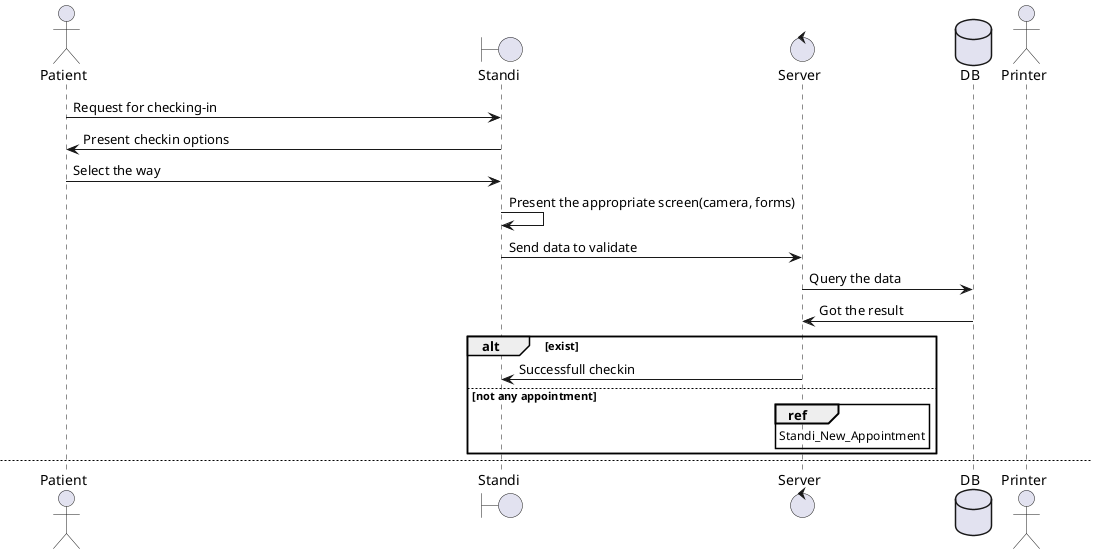 @startuml Checkin

actor Patient as p
boundary Standi as s
control Server as sv
database DB as db
actor Printer as pr

p -> s : Request for checking-in
s -> p : Present checkin options
p -> s : Select the way
s -> s : Present the appropriate screen(camera, forms)
s -> sv : Send data to validate
sv -> db : Query the data
db -> sv : Got the result
alt exist
    sv -> s : Successfull checkin
else not any appointment
    ref over sv : Standi_New_Appointment
end

newpage Standi_New_Appointment

p -> s : Book a new appointment
s -> p : As for presenting the ID Cards
p -> s : Put the cards tothe designated position on the standi machine.
s -> s : Capture and take out the data on the card.
alt Fail
    s -> p : Show message and ask for reform the card.
else Success
    s -> sv : Request to create a new user
    sv -> db : Add a new user
    db -> sv : Result with message
    sv -> s : Return the result
    alt Created Fail
        s -> p : Present the message
    else Success
        sv -> s: Return the created user data/id
        s -> p: Ask the patient for entering the desired time and examination type.
        p -> s: Enter the requested data.
        s -> sv : Create a new appoiment.
        sv -> db : Add a new appointment
        db -> sv : Return with message
        sv -> s : Reurn with message

        alt Fail
            s -> p : Present the message
        else Success
            s -> pr : Print the appointment
            s -> p : Print the Successfull screen
        end

    end    
end         
@enduml